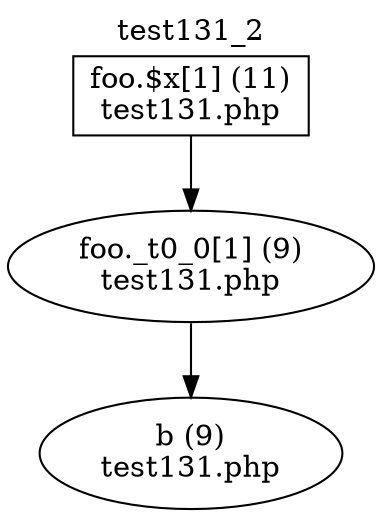 digraph cfg {
  label="test131_2";
  labelloc=t;
  n1 [shape=box, label="foo.$x[1] (11)\ntest131.php"];
  n2 [shape=ellipse, label="foo._t0_0[1] (9)\ntest131.php"];
  n3 [shape=ellipse, label="b (9)\ntest131.php"];
  n1 -> n2;
  n2 -> n3;
}
